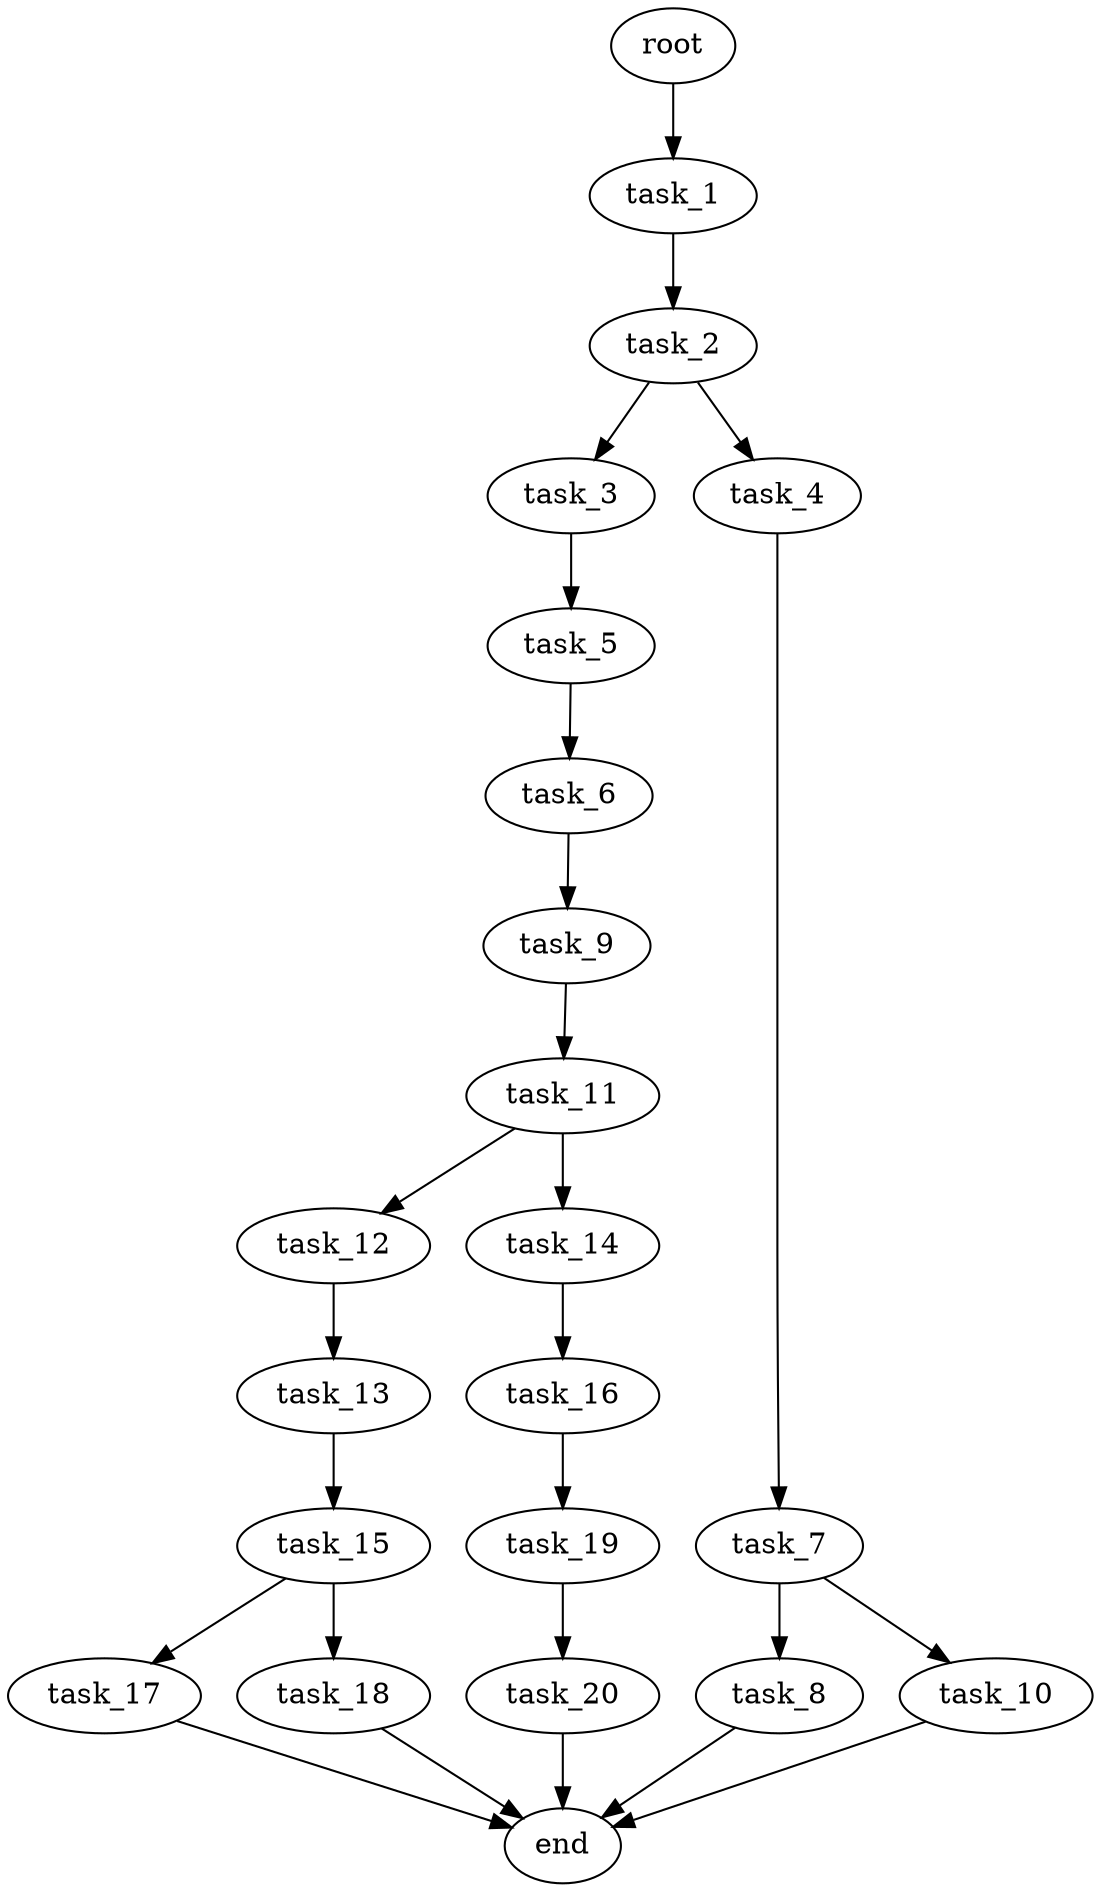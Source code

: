 digraph G {
  root [size="0.000000e+00"];
  task_1 [size="6.952225e+10"];
  task_2 [size="6.303483e+10"];
  task_3 [size="3.011863e+10"];
  task_4 [size="6.616984e+10"];
  task_5 [size="6.625167e+10"];
  task_6 [size="2.700502e+10"];
  task_7 [size="6.056738e+10"];
  task_8 [size="1.372498e+10"];
  task_9 [size="8.306697e+10"];
  task_10 [size="1.050037e+10"];
  task_11 [size="7.187943e+10"];
  task_12 [size="1.178228e+10"];
  task_13 [size="1.141012e+10"];
  task_14 [size="1.063531e+10"];
  task_15 [size="1.987268e+10"];
  task_16 [size="1.998294e+10"];
  task_17 [size="2.630676e+10"];
  task_18 [size="5.231938e+10"];
  task_19 [size="2.017530e+10"];
  task_20 [size="7.034664e+10"];
  end [size="0.000000e+00"];

  root -> task_1 [size="1.000000e-12"];
  task_1 -> task_2 [size="6.303483e+08"];
  task_2 -> task_3 [size="3.011863e+08"];
  task_2 -> task_4 [size="6.616984e+08"];
  task_3 -> task_5 [size="6.625167e+08"];
  task_4 -> task_7 [size="6.056738e+08"];
  task_5 -> task_6 [size="2.700502e+08"];
  task_6 -> task_9 [size="8.306697e+08"];
  task_7 -> task_8 [size="1.372498e+08"];
  task_7 -> task_10 [size="1.050037e+08"];
  task_8 -> end [size="1.000000e-12"];
  task_9 -> task_11 [size="7.187943e+08"];
  task_10 -> end [size="1.000000e-12"];
  task_11 -> task_12 [size="1.178228e+08"];
  task_11 -> task_14 [size="1.063531e+08"];
  task_12 -> task_13 [size="1.141012e+08"];
  task_13 -> task_15 [size="1.987268e+08"];
  task_14 -> task_16 [size="1.998294e+08"];
  task_15 -> task_17 [size="2.630676e+08"];
  task_15 -> task_18 [size="5.231938e+08"];
  task_16 -> task_19 [size="2.017530e+08"];
  task_17 -> end [size="1.000000e-12"];
  task_18 -> end [size="1.000000e-12"];
  task_19 -> task_20 [size="7.034664e+08"];
  task_20 -> end [size="1.000000e-12"];
}
